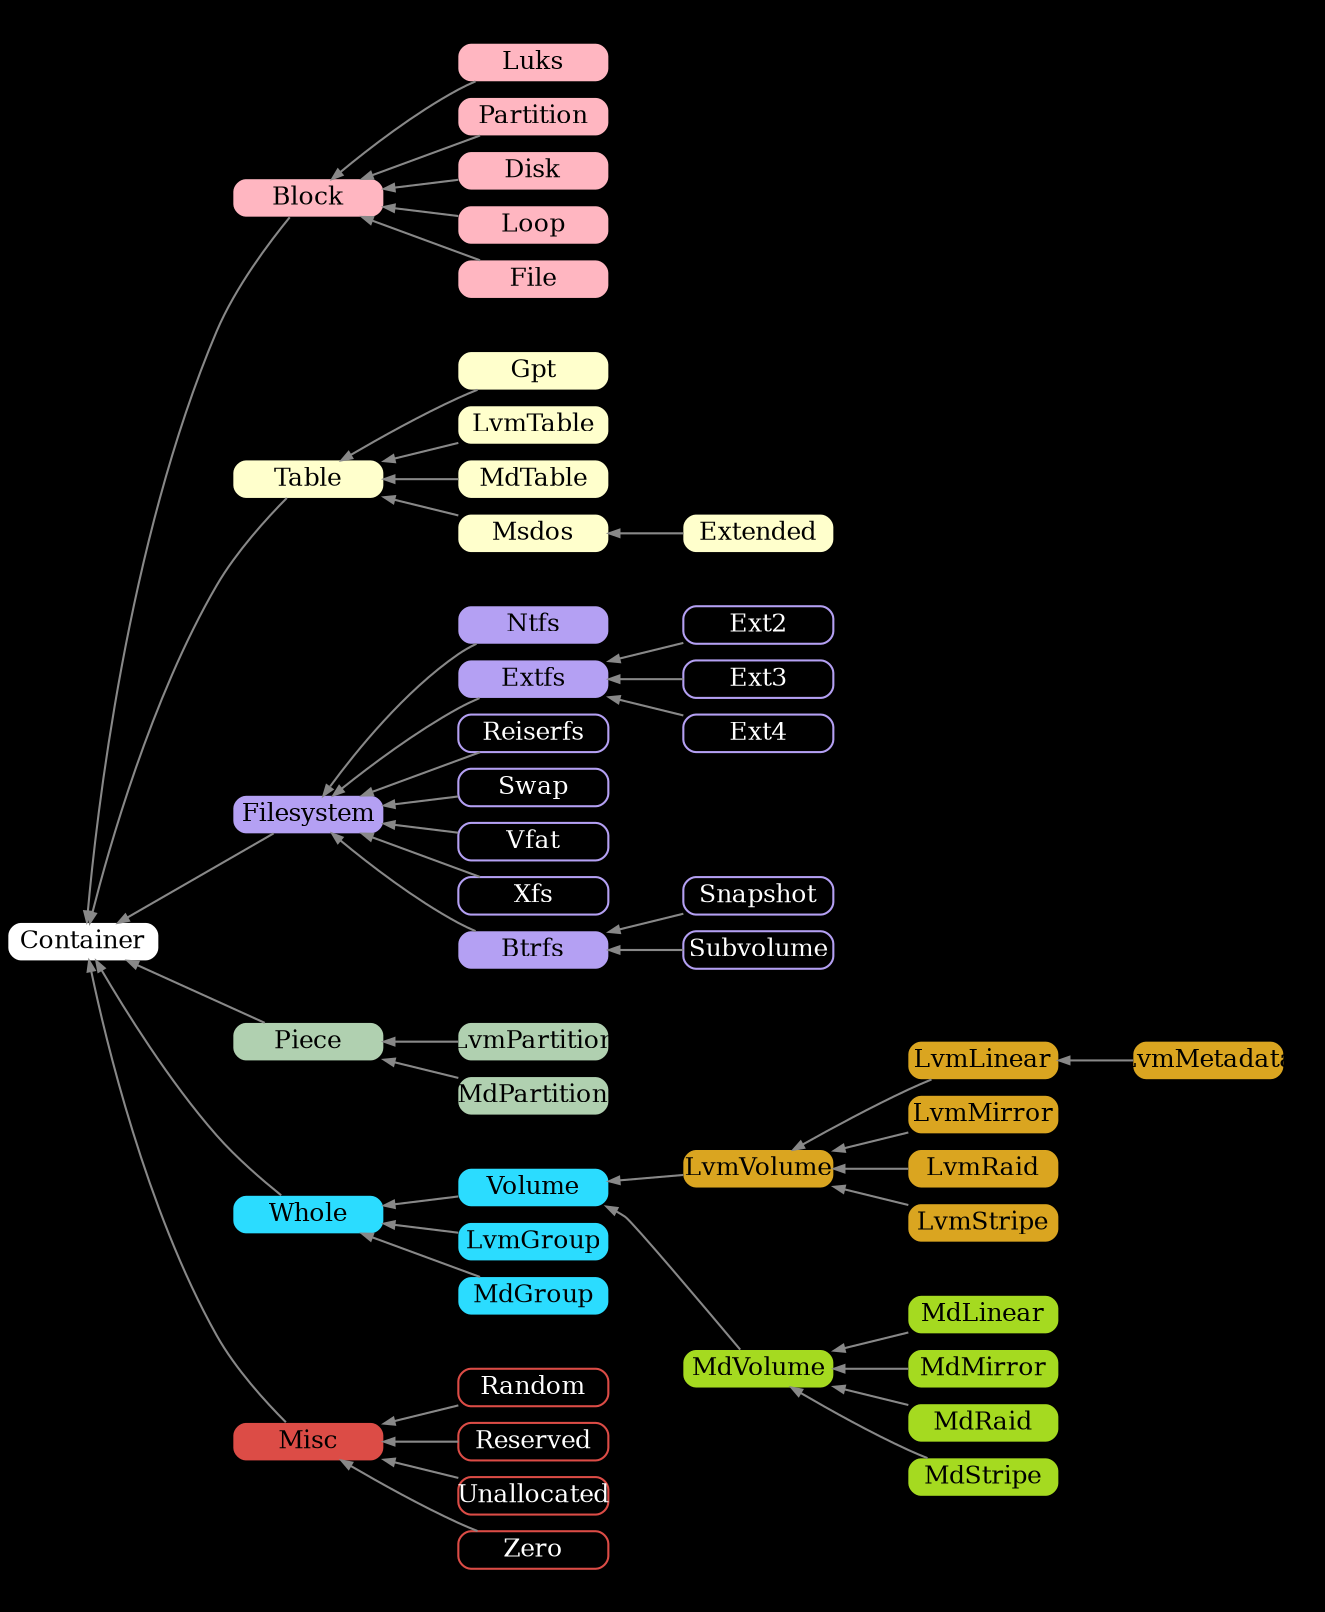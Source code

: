 digraph G
{
	graph [
		rankdir="RL"
		bgcolor=black
		color=white
		nodesep=0.1
		ranksep=0.5
	];
	node [
		shape=Mrecord
		fontsize=12
		style=filled
		color=white
		width="1.0"
		height="0.25"
		fixedsize=true
		penwidth=0
	];

	edge [
		penwidth=1.0
		color="#888888"
		arrowsize=0.5
	];

	Container      [ fillcolor="#FFFFFF" ];

	Block          [ fillcolor="#FFB6C1" ];
	Luks           [ fillcolor="#FFB6C1" /*penwidth=2 color=red*/ ]; // device
	Partition      [ fillcolor="#FFB6C1" /*penwidth=2 color=red*/ ]; // device
	Disk           [ fillcolor="#FFB6C1" /*penwidth=2 color=red*/ ]; // device
	Loop           [ fillcolor="#FFB6C1" /*penwidth=2 color=red*/ ]; // device
	File           [ fillcolor="#FFB6C1" ];

	Table          [ fillcolor="#FFFFCC" ];
	Gpt            [ fillcolor="#FFFFCC" ];
	LvmTable       [ fillcolor="#FFFFCC" ];
	MdTable        [ fillcolor="#FFFFCC" ];
	Msdos          [ fillcolor="#FFFFCC" ];
	Extended       [ fillcolor="#FFFFCC" /*penwidth=2 color=red*/ ]; // device

	Btrfs          [ fillcolor="#B4A0F3" ];
	Extfs          [ fillcolor="#B4A0F3" ];
	Filesystem     [ fillcolor="#B4A0F3" ];
	Ntfs           [ fillcolor="#B4A0F3" ];

	Ext2  [ color="#B4A0F3" fontcolor=white style=solid penwidth=1 ];
	Ext3  [ color="#B4A0F3" fontcolor=white style=solid penwidth=1 ];
	Ext4  [ color="#B4A0F3" fontcolor=white style=solid penwidth=1 ];

	Reiserfs       [ color="#B4A0F3" fontcolor=white style=solid penwidth=1 ];
	Swap           [ color="#B4A0F3" fontcolor=white style=solid penwidth=1 ];
	Vfat           [ color="#B4A0F3" fontcolor=white style=solid penwidth=1 ];
	Xfs            [ color="#B4A0F3" fontcolor=white style=solid penwidth=1 ];

	BtrfsSnapshot  [ label="Snapshot"  color="#B4A0F3" fontcolor=white style=solid penwidth=1 ];
	BtrfsSubvolume [ label="Subvolume" color="#B4A0F3" fontcolor=white style=solid penwidth=1 ];

	LvmPartition   [ fillcolor="#B0D0B0" ];
	MdPartition    [ fillcolor="#B0D0B0" ];
	Piece          [ fillcolor="#B0D0B0" ];

	Volume         [ fillcolor="#2BDCFF" /*penwidth=2 color=red*/ ]; // device
	Whole          [ fillcolor="#2BDCFF" ];
	LvmGroup       [ fillcolor="#2BDCFF" ];
	MdGroup        [ fillcolor="#2BDCFF" ];

	LvmLinear      [ fillcolor="#DAA520" /*penwidth=2 color=red*/ ]; // device
	LvmMetadata    [ fillcolor="#DAA520" /*penwidth=2 color=red*/ ]; // device
	LvmMirror      [ fillcolor="#DAA520" /*penwidth=2 color=red*/ ]; // device
	LvmRaid        [ fillcolor="#DAA520" /*penwidth=2 color=red*/ ]; // device
	LvmStripe      [ fillcolor="#DAA520" /*penwidth=2 color=red*/ ]; // device
	LvmVolume      [ fillcolor="#DAA520" /*penwidth=2 color=red*/ ]; // device

	MdLinear       [ fillcolor="#A5DA20" /*penwidth=2 color=red*/ ]; // device
	MdMirror       [ fillcolor="#A5DA20" /*penwidth=2 color=red*/ ]; // device
	MdRaid         [ fillcolor="#A5DA20" /*penwidth=2 color=red*/ ]; // device
	MdStripe       [ fillcolor="#A5DA20" /*penwidth=2 color=red*/ ]; // device
	MdVolume       [ fillcolor="#A5DA20" /*penwidth=2 color=red*/ ]; // device

	Misc           [ fillcolor="#DC4C46" ];

	Random         [ color="#DC4C46" fontcolor=white style=solid penwidth=1 ];
	Reserved       [ color="#DC4C46" fontcolor=white style=solid penwidth=1 ];
	Unallocated    [ color="#DC4C46" fontcolor=white style=solid penwidth=1 ];
	Zero           [ color="#DC4C46" fontcolor=white style=solid penwidth=1 ];

	Block      -> Container;
	Filesystem -> Container;
	Misc       -> Container;
	Piece      -> Container;
	Table      -> Container;
	Whole      -> Container;

	LvmVolume  -> Volume;
	MdVolume   -> Volume;

	subgraph cluster_1 {
		color = transparent;

		Extended             -> Msdos;

		Gpt                  -> Table;
		LvmTable             -> Table;
		MdTable              -> Table;
		Msdos                -> Table;
	}

	subgraph cluster_2 {
		color = transparent;

		Btrfs                -> Filesystem;
		Extfs                -> Filesystem;
		Ntfs                 -> Filesystem;
		Reiserfs             -> Filesystem;
		Swap                 -> Filesystem;
		Vfat                 -> Filesystem;
		Xfs                  -> Filesystem;

		Ext2                 -> Extfs;
		Ext3                 -> Extfs;
		Ext4                 -> Extfs;

		BtrfsSubvolume       -> Btrfs;
		BtrfsSnapshot        -> Btrfs;
	}

	subgraph cluster_3 {
		color = transparent;

		Zero                 -> Misc;
		Random               -> Misc;
		Reserved             -> Misc;
		Unallocated          -> Misc;
	}

	subgraph cluster_4 {
		color = transparent;

		LvmPartition         -> Piece;
		MdPartition          -> Piece;
	}

	subgraph cluster_5 {
		color = transparent;

		LvmMetadata          -> LvmLinear;
		LvmLinear            -> LvmVolume;
		LvmMirror            -> LvmVolume;
		LvmRaid              -> LvmVolume;
		LvmStripe            -> LvmVolume;
	}

	subgraph cluster_6 {
		color = transparent;

		MdLinear             -> MdVolume;
		MdMirror             -> MdVolume;
		MdRaid               -> MdVolume;
		MdStripe             -> MdVolume;
	}

	subgraph cluster_7 {
		color = transparent;

		LvmGroup             -> Whole;
		MdGroup              -> Whole;
		Volume               -> Whole;
	}

	subgraph cluster_8 {
		color = transparent;

		Partition            -> Block;
		Luks                 -> Block;
		Disk                 -> Block;
		Loop                 -> Block;
		File                 -> Block;
	}
}

